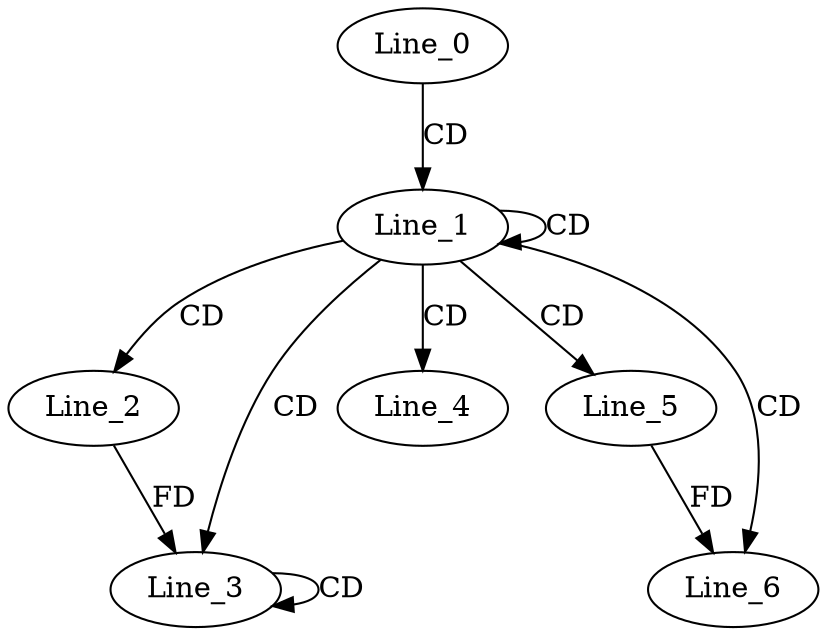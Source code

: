 digraph G {
  Line_0;
  Line_1;
  Line_1;
  Line_2;
  Line_3;
  Line_3;
  Line_4;
  Line_5;
  Line_6;
  Line_0 -> Line_1 [ label="CD" ];
  Line_1 -> Line_1 [ label="CD" ];
  Line_1 -> Line_2 [ label="CD" ];
  Line_1 -> Line_3 [ label="CD" ];
  Line_3 -> Line_3 [ label="CD" ];
  Line_2 -> Line_3 [ label="FD" ];
  Line_1 -> Line_4 [ label="CD" ];
  Line_1 -> Line_5 [ label="CD" ];
  Line_1 -> Line_6 [ label="CD" ];
  Line_5 -> Line_6 [ label="FD" ];
}

